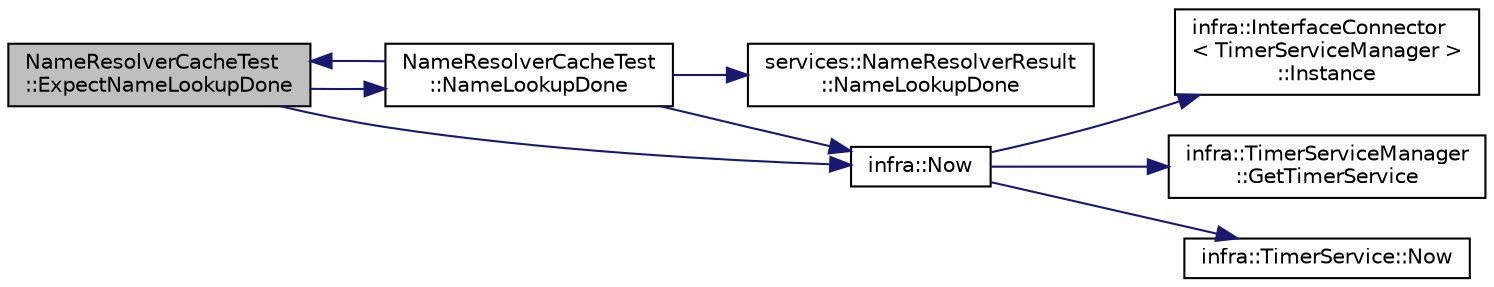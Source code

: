 digraph "NameResolverCacheTest::ExpectNameLookupDone"
{
 // INTERACTIVE_SVG=YES
  edge [fontname="Helvetica",fontsize="10",labelfontname="Helvetica",labelfontsize="10"];
  node [fontname="Helvetica",fontsize="10",shape=record];
  rankdir="LR";
  Node14 [label="NameResolverCacheTest\l::ExpectNameLookupDone",height=0.2,width=0.4,color="black", fillcolor="grey75", style="filled", fontcolor="black"];
  Node14 -> Node15 [color="midnightblue",fontsize="10",style="solid",fontname="Helvetica"];
  Node15 [label="NameResolverCacheTest\l::NameLookupDone",height=0.2,width=0.4,color="black", fillcolor="white", style="filled",URL="$de/dcf/class_name_resolver_cache_test.html#a44c58679ac2687ad802e0b83e002dc16"];
  Node15 -> Node14 [color="midnightblue",fontsize="10",style="solid",fontname="Helvetica"];
  Node15 -> Node16 [color="midnightblue",fontsize="10",style="solid",fontname="Helvetica"];
  Node16 [label="services::NameResolverResult\l::NameLookupDone",height=0.2,width=0.4,color="black", fillcolor="white", style="filled",URL="$df/d75/classservices_1_1_name_resolver_result.html#af05454bbfd89bfd139bf63ec3df9d00a"];
  Node15 -> Node17 [color="midnightblue",fontsize="10",style="solid",fontname="Helvetica"];
  Node17 [label="infra::Now",height=0.2,width=0.4,color="black", fillcolor="white", style="filled",URL="$d0/de3/namespaceinfra.html#ab53300a9f254119ad1fa94f11bc1fccc"];
  Node17 -> Node18 [color="midnightblue",fontsize="10",style="solid",fontname="Helvetica"];
  Node18 [label="infra::InterfaceConnector\l\< TimerServiceManager \>\l::Instance",height=0.2,width=0.4,color="black", fillcolor="white", style="filled",URL="$d3/d0e/classinfra_1_1_interface_connector.html#aed1d9e952d3d0dfa68e59ee4e868b380"];
  Node17 -> Node19 [color="midnightblue",fontsize="10",style="solid",fontname="Helvetica"];
  Node19 [label="infra::TimerServiceManager\l::GetTimerService",height=0.2,width=0.4,color="black", fillcolor="white", style="filled",URL="$db/d70/classinfra_1_1_timer_service_manager.html#a30dbf09013c8e949fbded56e40d2a103"];
  Node17 -> Node20 [color="midnightblue",fontsize="10",style="solid",fontname="Helvetica"];
  Node20 [label="infra::TimerService::Now",height=0.2,width=0.4,color="black", fillcolor="white", style="filled",URL="$da/def/classinfra_1_1_timer_service.html#acb34d2766047f27ebcd1f552916c9a99"];
  Node14 -> Node17 [color="midnightblue",fontsize="10",style="solid",fontname="Helvetica"];
}
